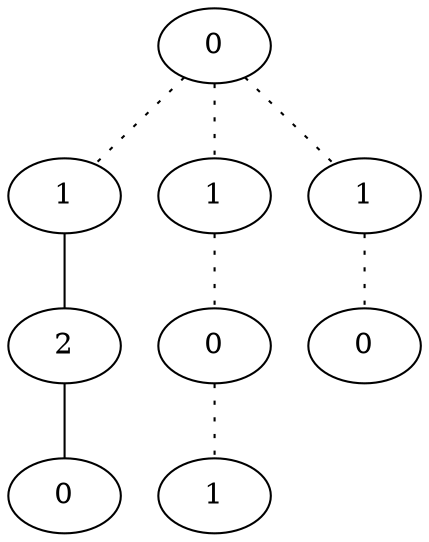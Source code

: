graph {
a0[label=0];
a1[label=1];
a2[label=2];
a3[label=0];
a4[label=1];
a5[label=0];
a6[label=1];
a7[label=1];
a8[label=0];
a0 -- a1 [style=dotted];
a0 -- a4 [style=dotted];
a0 -- a7 [style=dotted];
a1 -- a2;
a2 -- a3;
a4 -- a5 [style=dotted];
a5 -- a6 [style=dotted];
a7 -- a8 [style=dotted];
}
